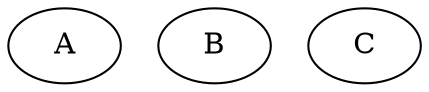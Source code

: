 digraph "output_Nodes_3_LoneTasksOnly" {
	A	 [Weight=1,Start=0,Processor=1];
	B	 [Weight=2,Start=0,Processor=2];
	C	 [Weight=3,Start=0,Processor=3];
}
